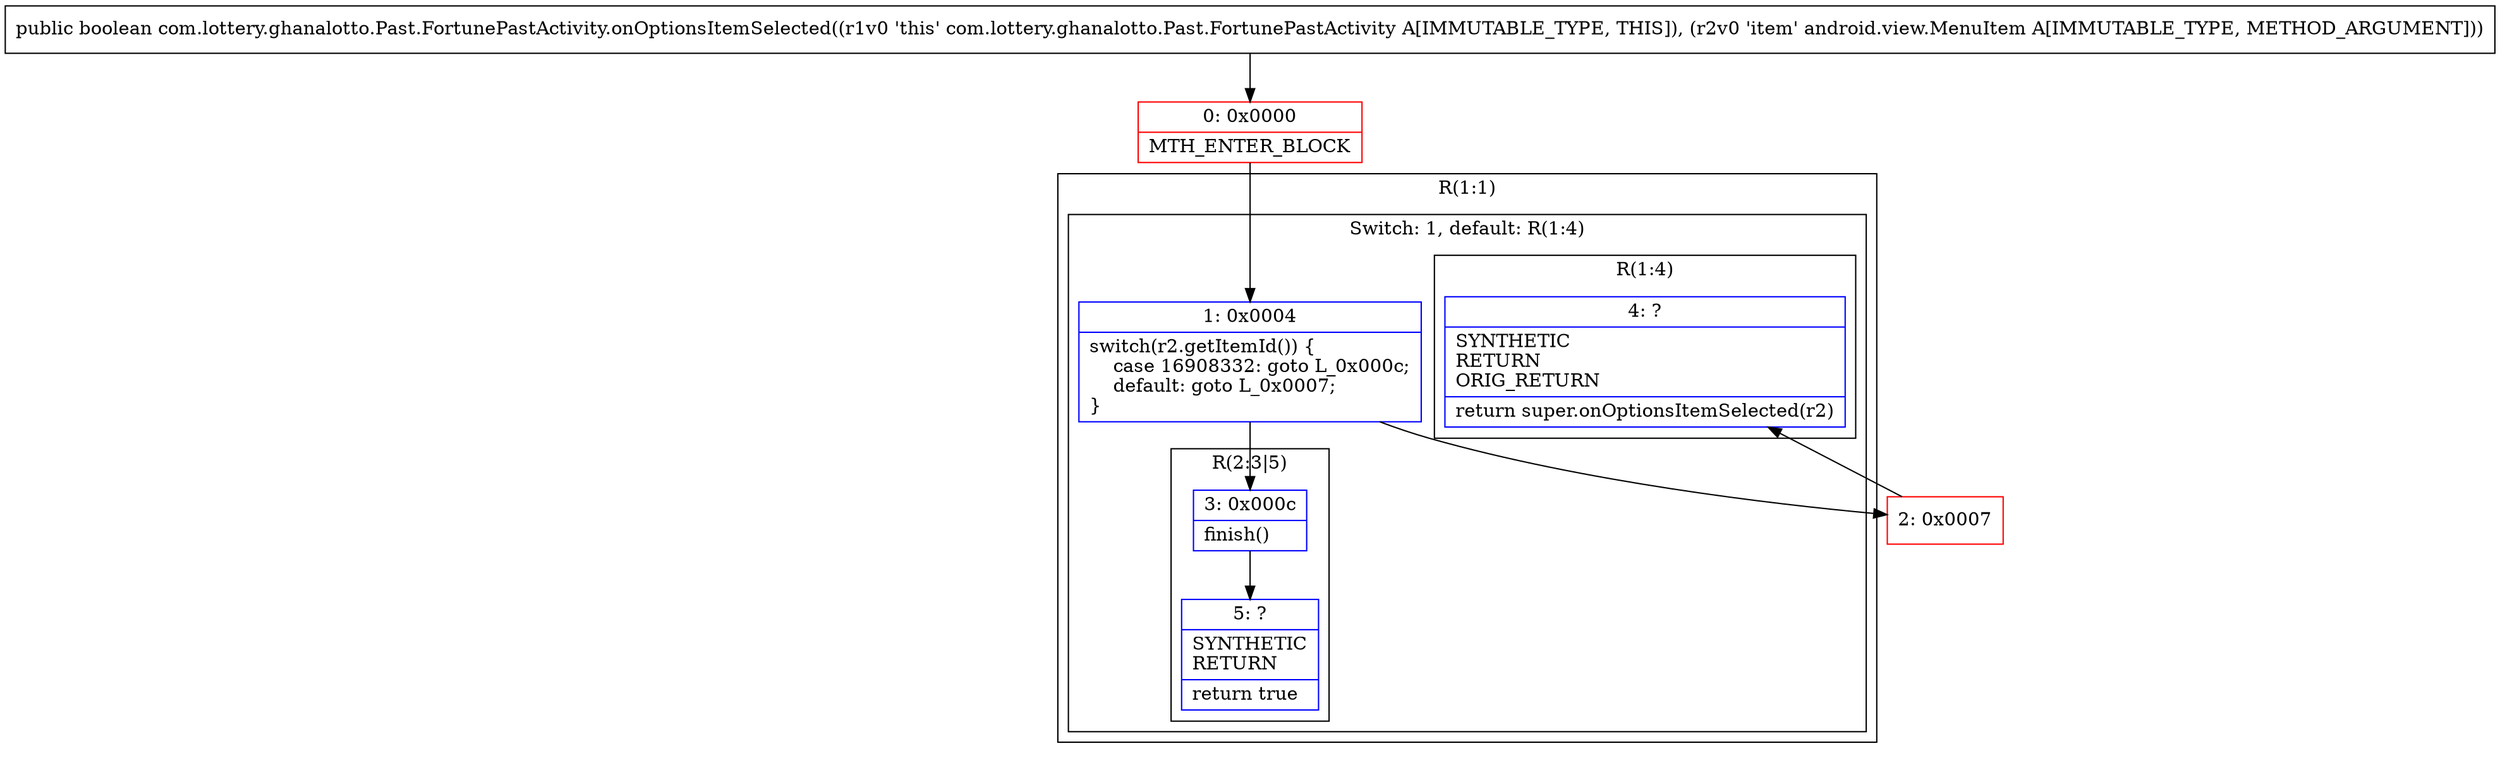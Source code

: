 digraph "CFG forcom.lottery.ghanalotto.Past.FortunePastActivity.onOptionsItemSelected(Landroid\/view\/MenuItem;)Z" {
subgraph cluster_Region_1915831690 {
label = "R(1:1)";
node [shape=record,color=blue];
subgraph cluster_SwitchRegion_992647589 {
label = "Switch: 1, default: R(1:4)";
node [shape=record,color=blue];
Node_1 [shape=record,label="{1\:\ 0x0004|switch(r2.getItemId()) \{\l    case 16908332: goto L_0x000c;\l    default: goto L_0x0007;\l\}\l}"];
subgraph cluster_Region_696885805 {
label = "R(2:3|5)";
node [shape=record,color=blue];
Node_3 [shape=record,label="{3\:\ 0x000c|finish()\l}"];
Node_5 [shape=record,label="{5\:\ ?|SYNTHETIC\lRETURN\l|return true\l}"];
}
subgraph cluster_Region_1720418998 {
label = "R(1:4)";
node [shape=record,color=blue];
Node_4 [shape=record,label="{4\:\ ?|SYNTHETIC\lRETURN\lORIG_RETURN\l|return super.onOptionsItemSelected(r2)\l}"];
}
}
}
Node_0 [shape=record,color=red,label="{0\:\ 0x0000|MTH_ENTER_BLOCK\l}"];
Node_2 [shape=record,color=red,label="{2\:\ 0x0007}"];
MethodNode[shape=record,label="{public boolean com.lottery.ghanalotto.Past.FortunePastActivity.onOptionsItemSelected((r1v0 'this' com.lottery.ghanalotto.Past.FortunePastActivity A[IMMUTABLE_TYPE, THIS]), (r2v0 'item' android.view.MenuItem A[IMMUTABLE_TYPE, METHOD_ARGUMENT])) }"];
MethodNode -> Node_0;
Node_1 -> Node_2;
Node_1 -> Node_3;
Node_3 -> Node_5;
Node_0 -> Node_1;
Node_2 -> Node_4;
}


